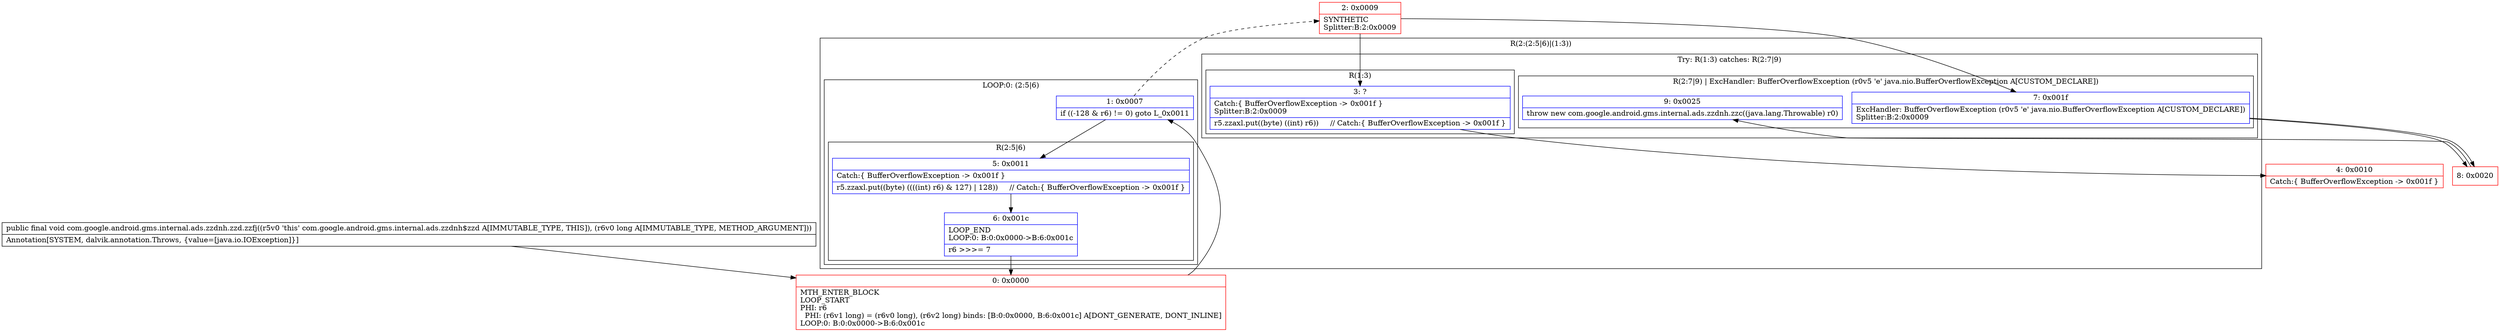 digraph "CFG forcom.google.android.gms.internal.ads.zzdnh.zzd.zzfj(J)V" {
subgraph cluster_Region_278437438 {
label = "R(2:(2:5|6)|(1:3))";
node [shape=record,color=blue];
subgraph cluster_LoopRegion_307372788 {
label = "LOOP:0: (2:5|6)";
node [shape=record,color=blue];
Node_1 [shape=record,label="{1\:\ 0x0007|if ((\-128 & r6) != 0) goto L_0x0011\l}"];
subgraph cluster_Region_1908344575 {
label = "R(2:5|6)";
node [shape=record,color=blue];
Node_5 [shape=record,label="{5\:\ 0x0011|Catch:\{ BufferOverflowException \-\> 0x001f \}\l|r5.zzaxl.put((byte) ((((int) r6) & 127) \| 128))     \/\/ Catch:\{ BufferOverflowException \-\> 0x001f \}\l}"];
Node_6 [shape=record,label="{6\:\ 0x001c|LOOP_END\lLOOP:0: B:0:0x0000\-\>B:6:0x001c\l|r6 \>\>\>= 7\l}"];
}
}
subgraph cluster_TryCatchRegion_1855423477 {
label = "Try: R(1:3) catches: R(2:7|9)";
node [shape=record,color=blue];
subgraph cluster_Region_984258935 {
label = "R(1:3)";
node [shape=record,color=blue];
Node_3 [shape=record,label="{3\:\ ?|Catch:\{ BufferOverflowException \-\> 0x001f \}\lSplitter:B:2:0x0009\l|r5.zzaxl.put((byte) ((int) r6))     \/\/ Catch:\{ BufferOverflowException \-\> 0x001f \}\l}"];
}
subgraph cluster_Region_963397972 {
label = "R(2:7|9) | ExcHandler: BufferOverflowException (r0v5 'e' java.nio.BufferOverflowException A[CUSTOM_DECLARE])\l";
node [shape=record,color=blue];
Node_7 [shape=record,label="{7\:\ 0x001f|ExcHandler: BufferOverflowException (r0v5 'e' java.nio.BufferOverflowException A[CUSTOM_DECLARE])\lSplitter:B:2:0x0009\l}"];
Node_9 [shape=record,label="{9\:\ 0x0025|throw new com.google.android.gms.internal.ads.zzdnh.zzc((java.lang.Throwable) r0)\l}"];
}
}
}
subgraph cluster_Region_963397972 {
label = "R(2:7|9) | ExcHandler: BufferOverflowException (r0v5 'e' java.nio.BufferOverflowException A[CUSTOM_DECLARE])\l";
node [shape=record,color=blue];
Node_7 [shape=record,label="{7\:\ 0x001f|ExcHandler: BufferOverflowException (r0v5 'e' java.nio.BufferOverflowException A[CUSTOM_DECLARE])\lSplitter:B:2:0x0009\l}"];
Node_9 [shape=record,label="{9\:\ 0x0025|throw new com.google.android.gms.internal.ads.zzdnh.zzc((java.lang.Throwable) r0)\l}"];
}
Node_0 [shape=record,color=red,label="{0\:\ 0x0000|MTH_ENTER_BLOCK\lLOOP_START\lPHI: r6 \l  PHI: (r6v1 long) = (r6v0 long), (r6v2 long) binds: [B:0:0x0000, B:6:0x001c] A[DONT_GENERATE, DONT_INLINE]\lLOOP:0: B:0:0x0000\-\>B:6:0x001c\l}"];
Node_2 [shape=record,color=red,label="{2\:\ 0x0009|SYNTHETIC\lSplitter:B:2:0x0009\l}"];
Node_4 [shape=record,color=red,label="{4\:\ 0x0010|Catch:\{ BufferOverflowException \-\> 0x001f \}\l}"];
Node_8 [shape=record,color=red,label="{8\:\ 0x0020}"];
MethodNode[shape=record,label="{public final void com.google.android.gms.internal.ads.zzdnh.zzd.zzfj((r5v0 'this' com.google.android.gms.internal.ads.zzdnh$zzd A[IMMUTABLE_TYPE, THIS]), (r6v0 long A[IMMUTABLE_TYPE, METHOD_ARGUMENT]))  | Annotation[SYSTEM, dalvik.annotation.Throws, \{value=[java.io.IOException]\}]\l}"];
MethodNode -> Node_0;
Node_1 -> Node_2[style=dashed];
Node_1 -> Node_5;
Node_5 -> Node_6;
Node_6 -> Node_0;
Node_3 -> Node_4;
Node_7 -> Node_8;
Node_7 -> Node_8;
Node_0 -> Node_1;
Node_2 -> Node_3;
Node_2 -> Node_7;
Node_8 -> Node_9;
}

